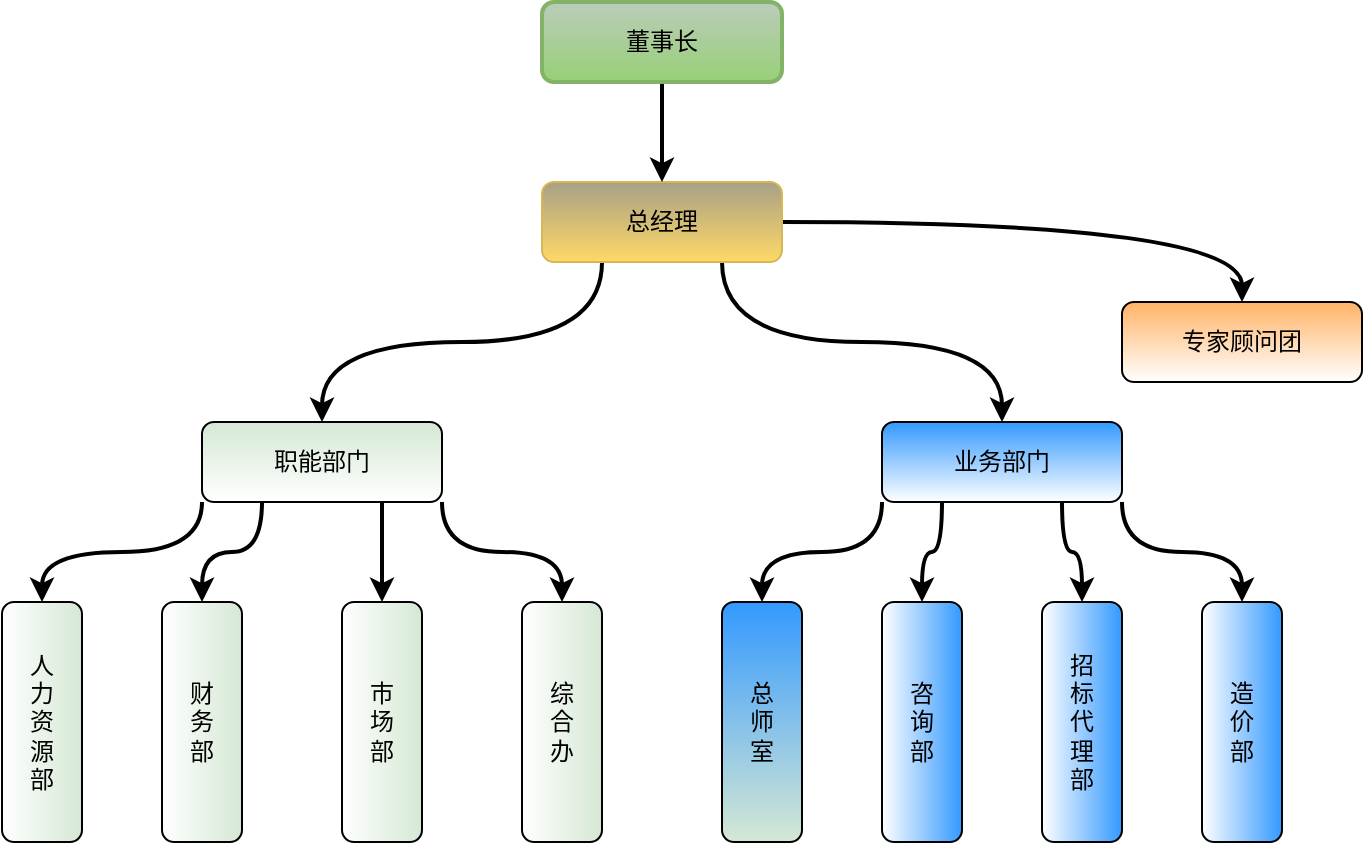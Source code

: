 <mxfile version="22.1.11" type="github">
  <diagram name="第 1 页" id="9VEeLwtgq9xPFcdnr5dx">
    <mxGraphModel dx="993" dy="629" grid="1" gridSize="10" guides="1" tooltips="1" connect="1" arrows="1" fold="1" page="1" pageScale="1" pageWidth="3300" pageHeight="4681" math="0" shadow="0">
      <root>
        <mxCell id="0" />
        <mxCell id="1" parent="0" />
        <mxCell id="NR2siYvtesKDERceZomX-33" style="edgeStyle=orthogonalEdgeStyle;rounded=0;orthogonalLoop=1;jettySize=auto;html=1;exitX=0.25;exitY=1;exitDx=0;exitDy=0;curved=1;strokeWidth=2;" parent="1" source="NR2siYvtesKDERceZomX-5" target="NR2siYvtesKDERceZomX-6" edge="1">
          <mxGeometry relative="1" as="geometry" />
        </mxCell>
        <mxCell id="NR2siYvtesKDERceZomX-34" style="edgeStyle=orthogonalEdgeStyle;rounded=0;orthogonalLoop=1;jettySize=auto;html=1;exitX=1;exitY=0.5;exitDx=0;exitDy=0;curved=1;strokeWidth=2;" parent="1" source="NR2siYvtesKDERceZomX-5" target="NR2siYvtesKDERceZomX-18" edge="1">
          <mxGeometry relative="1" as="geometry" />
        </mxCell>
        <mxCell id="NR2siYvtesKDERceZomX-35" style="edgeStyle=orthogonalEdgeStyle;rounded=0;orthogonalLoop=1;jettySize=auto;html=1;exitX=0.75;exitY=1;exitDx=0;exitDy=0;entryX=0.5;entryY=0;entryDx=0;entryDy=0;curved=1;strokeWidth=2;" parent="1" source="NR2siYvtesKDERceZomX-5" target="NR2siYvtesKDERceZomX-12" edge="1">
          <mxGeometry relative="1" as="geometry" />
        </mxCell>
        <mxCell id="NR2siYvtesKDERceZomX-5" value="总经理" style="rounded=1;whiteSpace=wrap;html=1;fillColor=#A8A087;fillStyle=auto;gradientColor=#ffd966;strokeColor=#d6b656;" parent="1" vertex="1">
          <mxGeometry x="350" y="120" width="120" height="40" as="geometry" />
        </mxCell>
        <mxCell id="NR2siYvtesKDERceZomX-28" style="edgeStyle=orthogonalEdgeStyle;rounded=0;orthogonalLoop=1;jettySize=auto;html=1;exitX=0;exitY=1;exitDx=0;exitDy=0;curved=1;strokeWidth=2;" parent="1" source="NR2siYvtesKDERceZomX-6" target="NR2siYvtesKDERceZomX-11" edge="1">
          <mxGeometry relative="1" as="geometry" />
        </mxCell>
        <mxCell id="NR2siYvtesKDERceZomX-29" style="edgeStyle=orthogonalEdgeStyle;rounded=0;orthogonalLoop=1;jettySize=auto;html=1;exitX=1;exitY=1;exitDx=0;exitDy=0;curved=1;strokeWidth=2;" parent="1" source="NR2siYvtesKDERceZomX-6" target="NR2siYvtesKDERceZomX-14" edge="1">
          <mxGeometry relative="1" as="geometry" />
        </mxCell>
        <mxCell id="NR2siYvtesKDERceZomX-30" style="edgeStyle=orthogonalEdgeStyle;rounded=0;orthogonalLoop=1;jettySize=auto;html=1;exitX=0.75;exitY=1;exitDx=0;exitDy=0;entryX=0;entryY=0.5;entryDx=0;entryDy=0;curved=1;strokeWidth=2;" parent="1" source="NR2siYvtesKDERceZomX-6" target="NR2siYvtesKDERceZomX-15" edge="1">
          <mxGeometry relative="1" as="geometry" />
        </mxCell>
        <mxCell id="NR2siYvtesKDERceZomX-31" style="edgeStyle=orthogonalEdgeStyle;rounded=0;orthogonalLoop=1;jettySize=auto;html=1;exitX=0.25;exitY=1;exitDx=0;exitDy=0;entryX=0;entryY=0.5;entryDx=0;entryDy=0;curved=1;strokeWidth=2;" parent="1" source="NR2siYvtesKDERceZomX-6" target="NR2siYvtesKDERceZomX-13" edge="1">
          <mxGeometry relative="1" as="geometry" />
        </mxCell>
        <mxCell id="NR2siYvtesKDERceZomX-6" value="职能部门" style="rounded=1;whiteSpace=wrap;html=1;fillColor=#D5E8D4;gradientColor=#FFFFFF;" parent="1" vertex="1">
          <mxGeometry x="180" y="240" width="120" height="40" as="geometry" />
        </mxCell>
        <mxCell id="NR2siYvtesKDERceZomX-11" value="人&lt;br&gt;力&lt;br&gt;资&lt;br&gt;源&lt;br&gt;部" style="rounded=1;whiteSpace=wrap;html=1;fillColor=#D5E8D4;rotation=90;verticalAlign=middle;align=center;horizontal=0;gradientColor=#FFFFFF;" parent="1" vertex="1">
          <mxGeometry x="40" y="370" width="120" height="40" as="geometry" />
        </mxCell>
        <mxCell id="NR2siYvtesKDERceZomX-36" style="edgeStyle=orthogonalEdgeStyle;rounded=0;orthogonalLoop=1;jettySize=auto;html=1;exitX=0;exitY=1;exitDx=0;exitDy=0;entryX=0;entryY=0.5;entryDx=0;entryDy=0;curved=1;strokeWidth=2;" parent="1" source="NR2siYvtesKDERceZomX-12" target="NR2siYvtesKDERceZomX-16" edge="1">
          <mxGeometry relative="1" as="geometry" />
        </mxCell>
        <mxCell id="NR2siYvtesKDERceZomX-37" style="edgeStyle=orthogonalEdgeStyle;rounded=0;orthogonalLoop=1;jettySize=auto;html=1;exitX=0.25;exitY=1;exitDx=0;exitDy=0;entryX=0;entryY=0.5;entryDx=0;entryDy=0;curved=1;strokeWidth=2;" parent="1" source="NR2siYvtesKDERceZomX-12" target="NR2siYvtesKDERceZomX-19" edge="1">
          <mxGeometry relative="1" as="geometry" />
        </mxCell>
        <mxCell id="NR2siYvtesKDERceZomX-38" style="edgeStyle=orthogonalEdgeStyle;rounded=0;orthogonalLoop=1;jettySize=auto;html=1;exitX=0.75;exitY=1;exitDx=0;exitDy=0;entryX=0;entryY=0.5;entryDx=0;entryDy=0;curved=1;strokeWidth=2;" parent="1" source="NR2siYvtesKDERceZomX-12" target="NR2siYvtesKDERceZomX-20" edge="1">
          <mxGeometry relative="1" as="geometry" />
        </mxCell>
        <mxCell id="NR2siYvtesKDERceZomX-39" style="edgeStyle=orthogonalEdgeStyle;rounded=0;orthogonalLoop=1;jettySize=auto;html=1;exitX=1;exitY=1;exitDx=0;exitDy=0;entryX=0;entryY=0.5;entryDx=0;entryDy=0;curved=1;strokeWidth=2;" parent="1" source="NR2siYvtesKDERceZomX-12" target="NR2siYvtesKDERceZomX-21" edge="1">
          <mxGeometry relative="1" as="geometry" />
        </mxCell>
        <mxCell id="NR2siYvtesKDERceZomX-12" value="业务部门" style="rounded=1;whiteSpace=wrap;html=1;fillColor=#3399FF;gradientColor=#FFFFFF;" parent="1" vertex="1">
          <mxGeometry x="520" y="240" width="120" height="40" as="geometry" />
        </mxCell>
        <mxCell id="NR2siYvtesKDERceZomX-13" value="财&lt;br&gt;务&lt;br&gt;部" style="rounded=1;whiteSpace=wrap;html=1;fillColor=#D5E8D4;rotation=90;horizontal=0;gradientColor=#FFFFFF;" parent="1" vertex="1">
          <mxGeometry x="120" y="370" width="120" height="40" as="geometry" />
        </mxCell>
        <mxCell id="NR2siYvtesKDERceZomX-14" value="综&lt;br&gt;合&lt;br&gt;办" style="rounded=1;whiteSpace=wrap;html=1;fillColor=#D5E8D4;rotation=90;horizontal=0;gradientColor=#FFFFFF;" parent="1" vertex="1">
          <mxGeometry x="300" y="370" width="120" height="40" as="geometry" />
        </mxCell>
        <mxCell id="NR2siYvtesKDERceZomX-15" value="市&lt;br&gt;场&lt;br&gt;部" style="rounded=1;whiteSpace=wrap;html=1;fillColor=#D5E8D4;rotation=90;horizontal=0;gradientColor=#FFFFFF;" parent="1" vertex="1">
          <mxGeometry x="210" y="370" width="120" height="40" as="geometry" />
        </mxCell>
        <mxCell id="NR2siYvtesKDERceZomX-16" value="总&lt;br&gt;师&lt;br&gt;室" style="rounded=1;whiteSpace=wrap;html=1;fillColor=#3399FF;rotation=90;horizontal=0;gradientColor=#D5E8D4;gradientDirection=east;" parent="1" vertex="1">
          <mxGeometry x="400" y="370" width="120" height="40" as="geometry" />
        </mxCell>
        <mxCell id="NR2siYvtesKDERceZomX-18" value="专家顾问团" style="rounded=1;whiteSpace=wrap;html=1;fillColor=#FFB366;gradientColor=#FFFFFF;" parent="1" vertex="1">
          <mxGeometry x="640" y="180" width="120" height="40" as="geometry" />
        </mxCell>
        <mxCell id="NR2siYvtesKDERceZomX-19" value="咨&lt;br&gt;询&lt;br&gt;部" style="rounded=1;whiteSpace=wrap;html=1;fillColor=#3399FF;rotation=90;horizontal=0;gradientColor=#FFFFFF;" parent="1" vertex="1">
          <mxGeometry x="480" y="370" width="120" height="40" as="geometry" />
        </mxCell>
        <mxCell id="NR2siYvtesKDERceZomX-20" value="招&lt;br&gt;标&lt;br&gt;代&lt;br&gt;理&lt;br&gt;部" style="rounded=1;whiteSpace=wrap;html=1;fillColor=#3399FF;rotation=90;horizontal=0;gradientColor=#FFFFFF;" parent="1" vertex="1">
          <mxGeometry x="560" y="370" width="120" height="40" as="geometry" />
        </mxCell>
        <mxCell id="NR2siYvtesKDERceZomX-21" value="造&lt;br&gt;价&lt;br&gt;部" style="rounded=1;whiteSpace=wrap;html=1;fillColor=#3399FF;rotation=90;horizontal=0;gradientColor=#FFFFFF;" parent="1" vertex="1">
          <mxGeometry x="640" y="370" width="120" height="40" as="geometry" />
        </mxCell>
        <mxCell id="ouselUquA0Acs_WA3mIl-2" style="edgeStyle=orthogonalEdgeStyle;rounded=0;orthogonalLoop=1;jettySize=auto;html=1;exitX=0.5;exitY=1;exitDx=0;exitDy=0;entryX=0.5;entryY=0;entryDx=0;entryDy=0;strokeWidth=2;" edge="1" parent="1" source="ouselUquA0Acs_WA3mIl-1" target="NR2siYvtesKDERceZomX-5">
          <mxGeometry relative="1" as="geometry" />
        </mxCell>
        <mxCell id="ouselUquA0Acs_WA3mIl-1" value="董事长" style="rounded=1;whiteSpace=wrap;html=1;fillStyle=auto;fillColor=#BBCCBA;strokeColor=#82b366;strokeWidth=2;gradientColor=#97d077;" vertex="1" parent="1">
          <mxGeometry x="350" y="30" width="120" height="40" as="geometry" />
        </mxCell>
      </root>
    </mxGraphModel>
  </diagram>
</mxfile>
